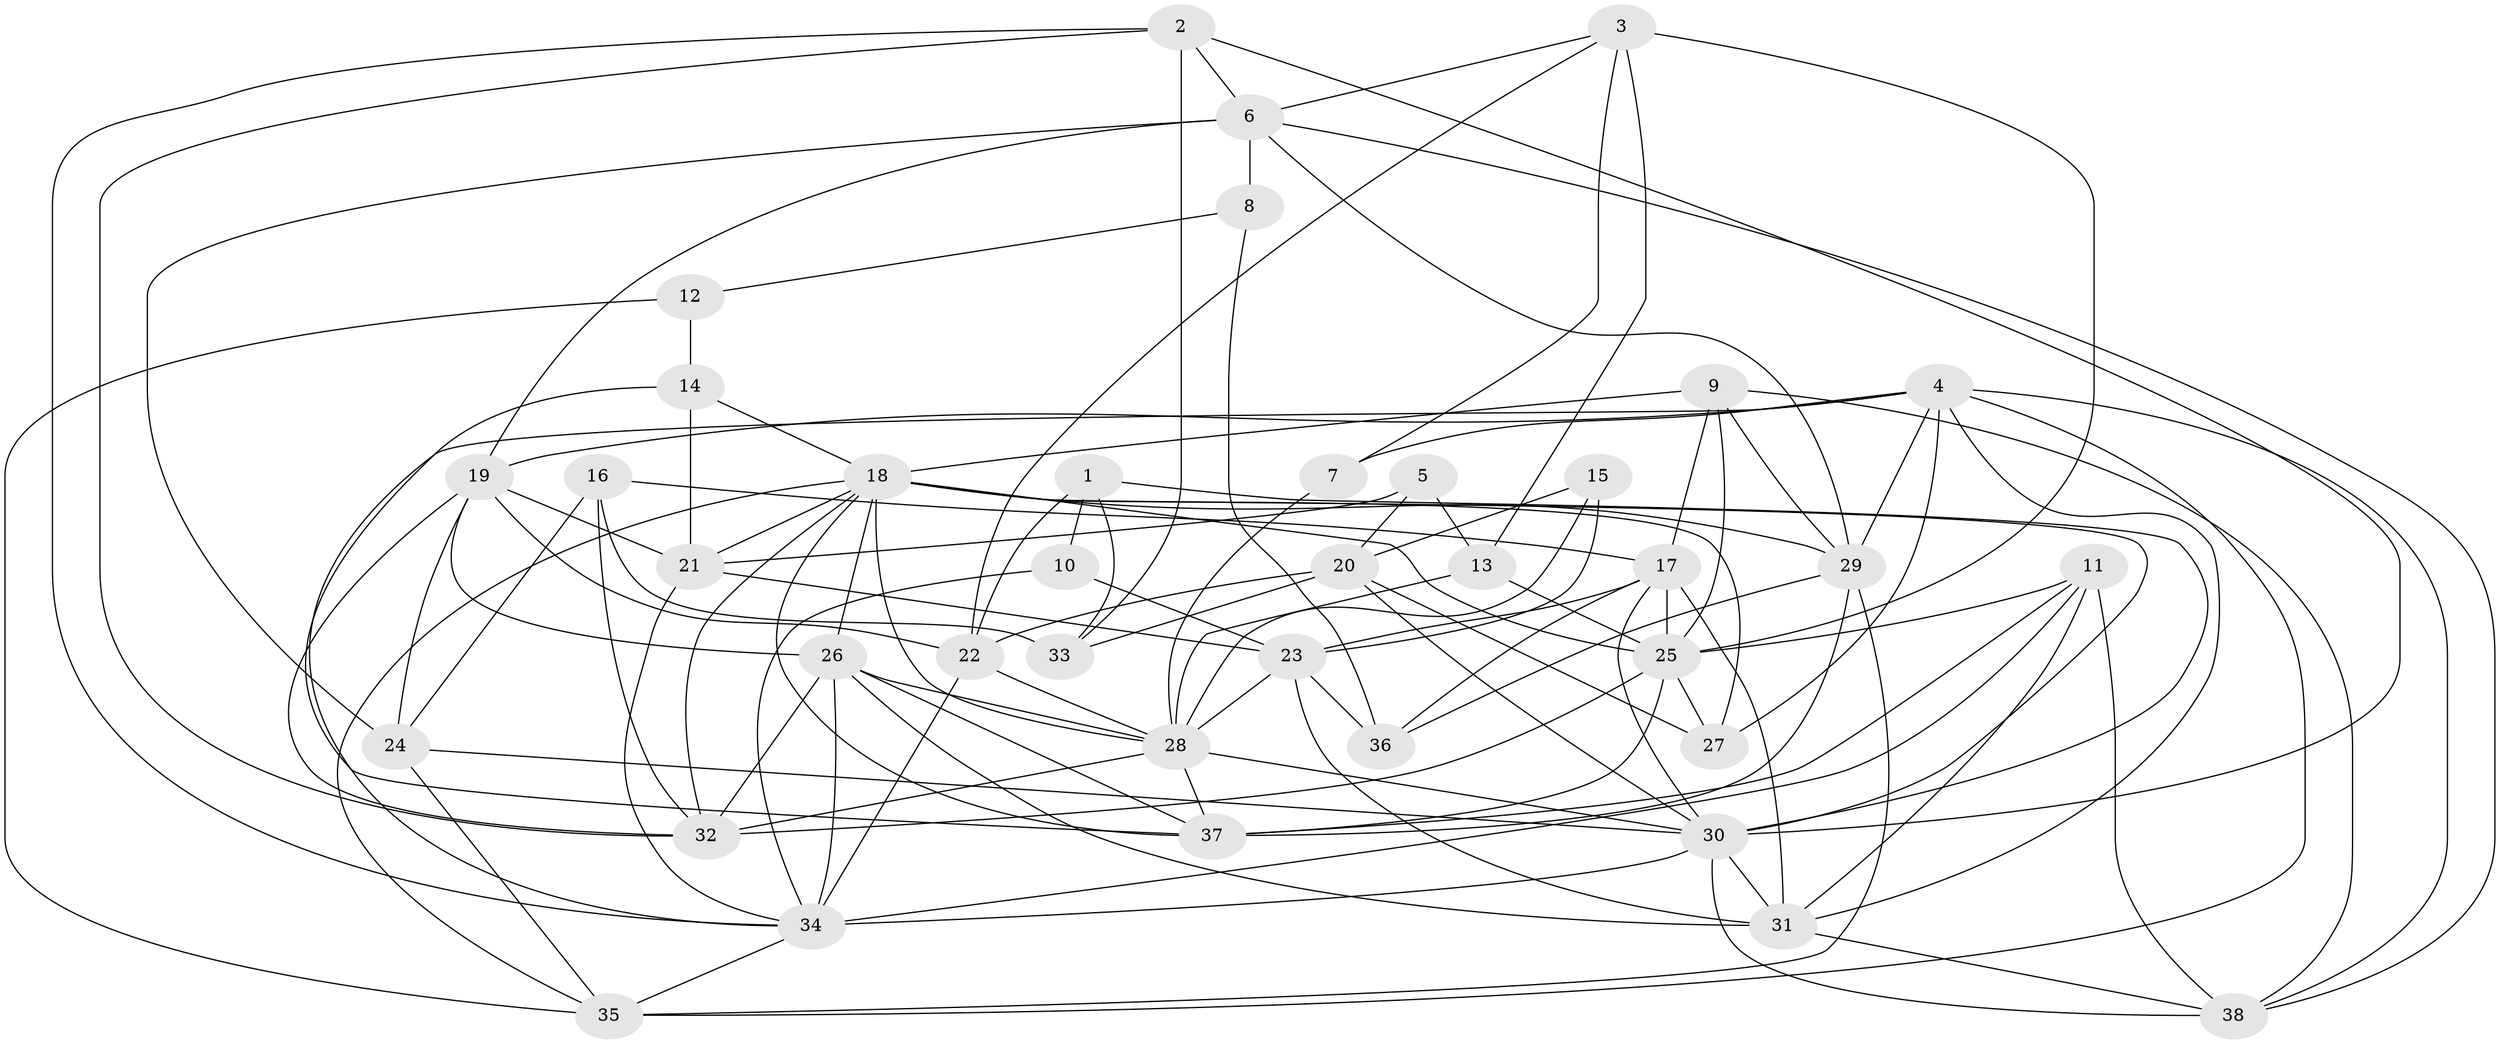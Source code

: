 // original degree distribution, {4: 0.23655913978494625, 6: 0.11827956989247312, 3: 0.26881720430107525, 5: 0.20430107526881722, 2: 0.13978494623655913, 8: 0.010752688172043012, 7: 0.021505376344086023}
// Generated by graph-tools (version 1.1) at 2025/37/03/04/25 23:37:05]
// undirected, 38 vertices, 111 edges
graph export_dot {
  node [color=gray90,style=filled];
  1;
  2;
  3;
  4;
  5;
  6;
  7;
  8;
  9;
  10;
  11;
  12;
  13;
  14;
  15;
  16;
  17;
  18;
  19;
  20;
  21;
  22;
  23;
  24;
  25;
  26;
  27;
  28;
  29;
  30;
  31;
  32;
  33;
  34;
  35;
  36;
  37;
  38;
  1 -- 10 [weight=1.0];
  1 -- 22 [weight=1.0];
  1 -- 30 [weight=1.0];
  1 -- 33 [weight=1.0];
  2 -- 6 [weight=1.0];
  2 -- 30 [weight=1.0];
  2 -- 32 [weight=1.0];
  2 -- 33 [weight=1.0];
  2 -- 34 [weight=1.0];
  3 -- 6 [weight=1.0];
  3 -- 7 [weight=1.0];
  3 -- 13 [weight=1.0];
  3 -- 22 [weight=1.0];
  3 -- 25 [weight=2.0];
  4 -- 7 [weight=1.0];
  4 -- 19 [weight=1.0];
  4 -- 27 [weight=1.0];
  4 -- 29 [weight=1.0];
  4 -- 31 [weight=1.0];
  4 -- 34 [weight=1.0];
  4 -- 35 [weight=1.0];
  4 -- 38 [weight=1.0];
  5 -- 13 [weight=1.0];
  5 -- 20 [weight=1.0];
  5 -- 21 [weight=1.0];
  6 -- 8 [weight=1.0];
  6 -- 19 [weight=1.0];
  6 -- 24 [weight=1.0];
  6 -- 29 [weight=1.0];
  6 -- 38 [weight=1.0];
  7 -- 28 [weight=1.0];
  8 -- 12 [weight=1.0];
  8 -- 36 [weight=1.0];
  9 -- 17 [weight=1.0];
  9 -- 18 [weight=1.0];
  9 -- 25 [weight=2.0];
  9 -- 29 [weight=1.0];
  9 -- 38 [weight=1.0];
  10 -- 23 [weight=1.0];
  10 -- 34 [weight=1.0];
  11 -- 25 [weight=1.0];
  11 -- 31 [weight=1.0];
  11 -- 34 [weight=1.0];
  11 -- 37 [weight=1.0];
  11 -- 38 [weight=1.0];
  12 -- 14 [weight=2.0];
  12 -- 35 [weight=1.0];
  13 -- 25 [weight=1.0];
  13 -- 28 [weight=1.0];
  14 -- 18 [weight=1.0];
  14 -- 21 [weight=1.0];
  14 -- 37 [weight=1.0];
  15 -- 20 [weight=1.0];
  15 -- 23 [weight=1.0];
  15 -- 28 [weight=2.0];
  16 -- 17 [weight=1.0];
  16 -- 24 [weight=1.0];
  16 -- 32 [weight=1.0];
  16 -- 33 [weight=1.0];
  17 -- 23 [weight=2.0];
  17 -- 25 [weight=1.0];
  17 -- 30 [weight=1.0];
  17 -- 31 [weight=1.0];
  17 -- 36 [weight=1.0];
  18 -- 21 [weight=2.0];
  18 -- 25 [weight=1.0];
  18 -- 26 [weight=1.0];
  18 -- 27 [weight=1.0];
  18 -- 28 [weight=1.0];
  18 -- 29 [weight=2.0];
  18 -- 30 [weight=1.0];
  18 -- 32 [weight=1.0];
  18 -- 35 [weight=1.0];
  18 -- 37 [weight=1.0];
  19 -- 21 [weight=1.0];
  19 -- 22 [weight=1.0];
  19 -- 24 [weight=1.0];
  19 -- 26 [weight=1.0];
  19 -- 32 [weight=1.0];
  20 -- 22 [weight=1.0];
  20 -- 27 [weight=1.0];
  20 -- 30 [weight=1.0];
  20 -- 33 [weight=1.0];
  21 -- 23 [weight=2.0];
  21 -- 34 [weight=1.0];
  22 -- 28 [weight=1.0];
  22 -- 34 [weight=1.0];
  23 -- 28 [weight=1.0];
  23 -- 31 [weight=1.0];
  23 -- 36 [weight=1.0];
  24 -- 30 [weight=1.0];
  24 -- 35 [weight=2.0];
  25 -- 27 [weight=1.0];
  25 -- 32 [weight=2.0];
  25 -- 37 [weight=2.0];
  26 -- 28 [weight=1.0];
  26 -- 31 [weight=1.0];
  26 -- 32 [weight=1.0];
  26 -- 34 [weight=2.0];
  26 -- 37 [weight=1.0];
  28 -- 30 [weight=1.0];
  28 -- 32 [weight=1.0];
  28 -- 37 [weight=1.0];
  29 -- 35 [weight=1.0];
  29 -- 36 [weight=1.0];
  29 -- 37 [weight=1.0];
  30 -- 31 [weight=1.0];
  30 -- 34 [weight=1.0];
  30 -- 38 [weight=1.0];
  31 -- 38 [weight=1.0];
  34 -- 35 [weight=2.0];
}

